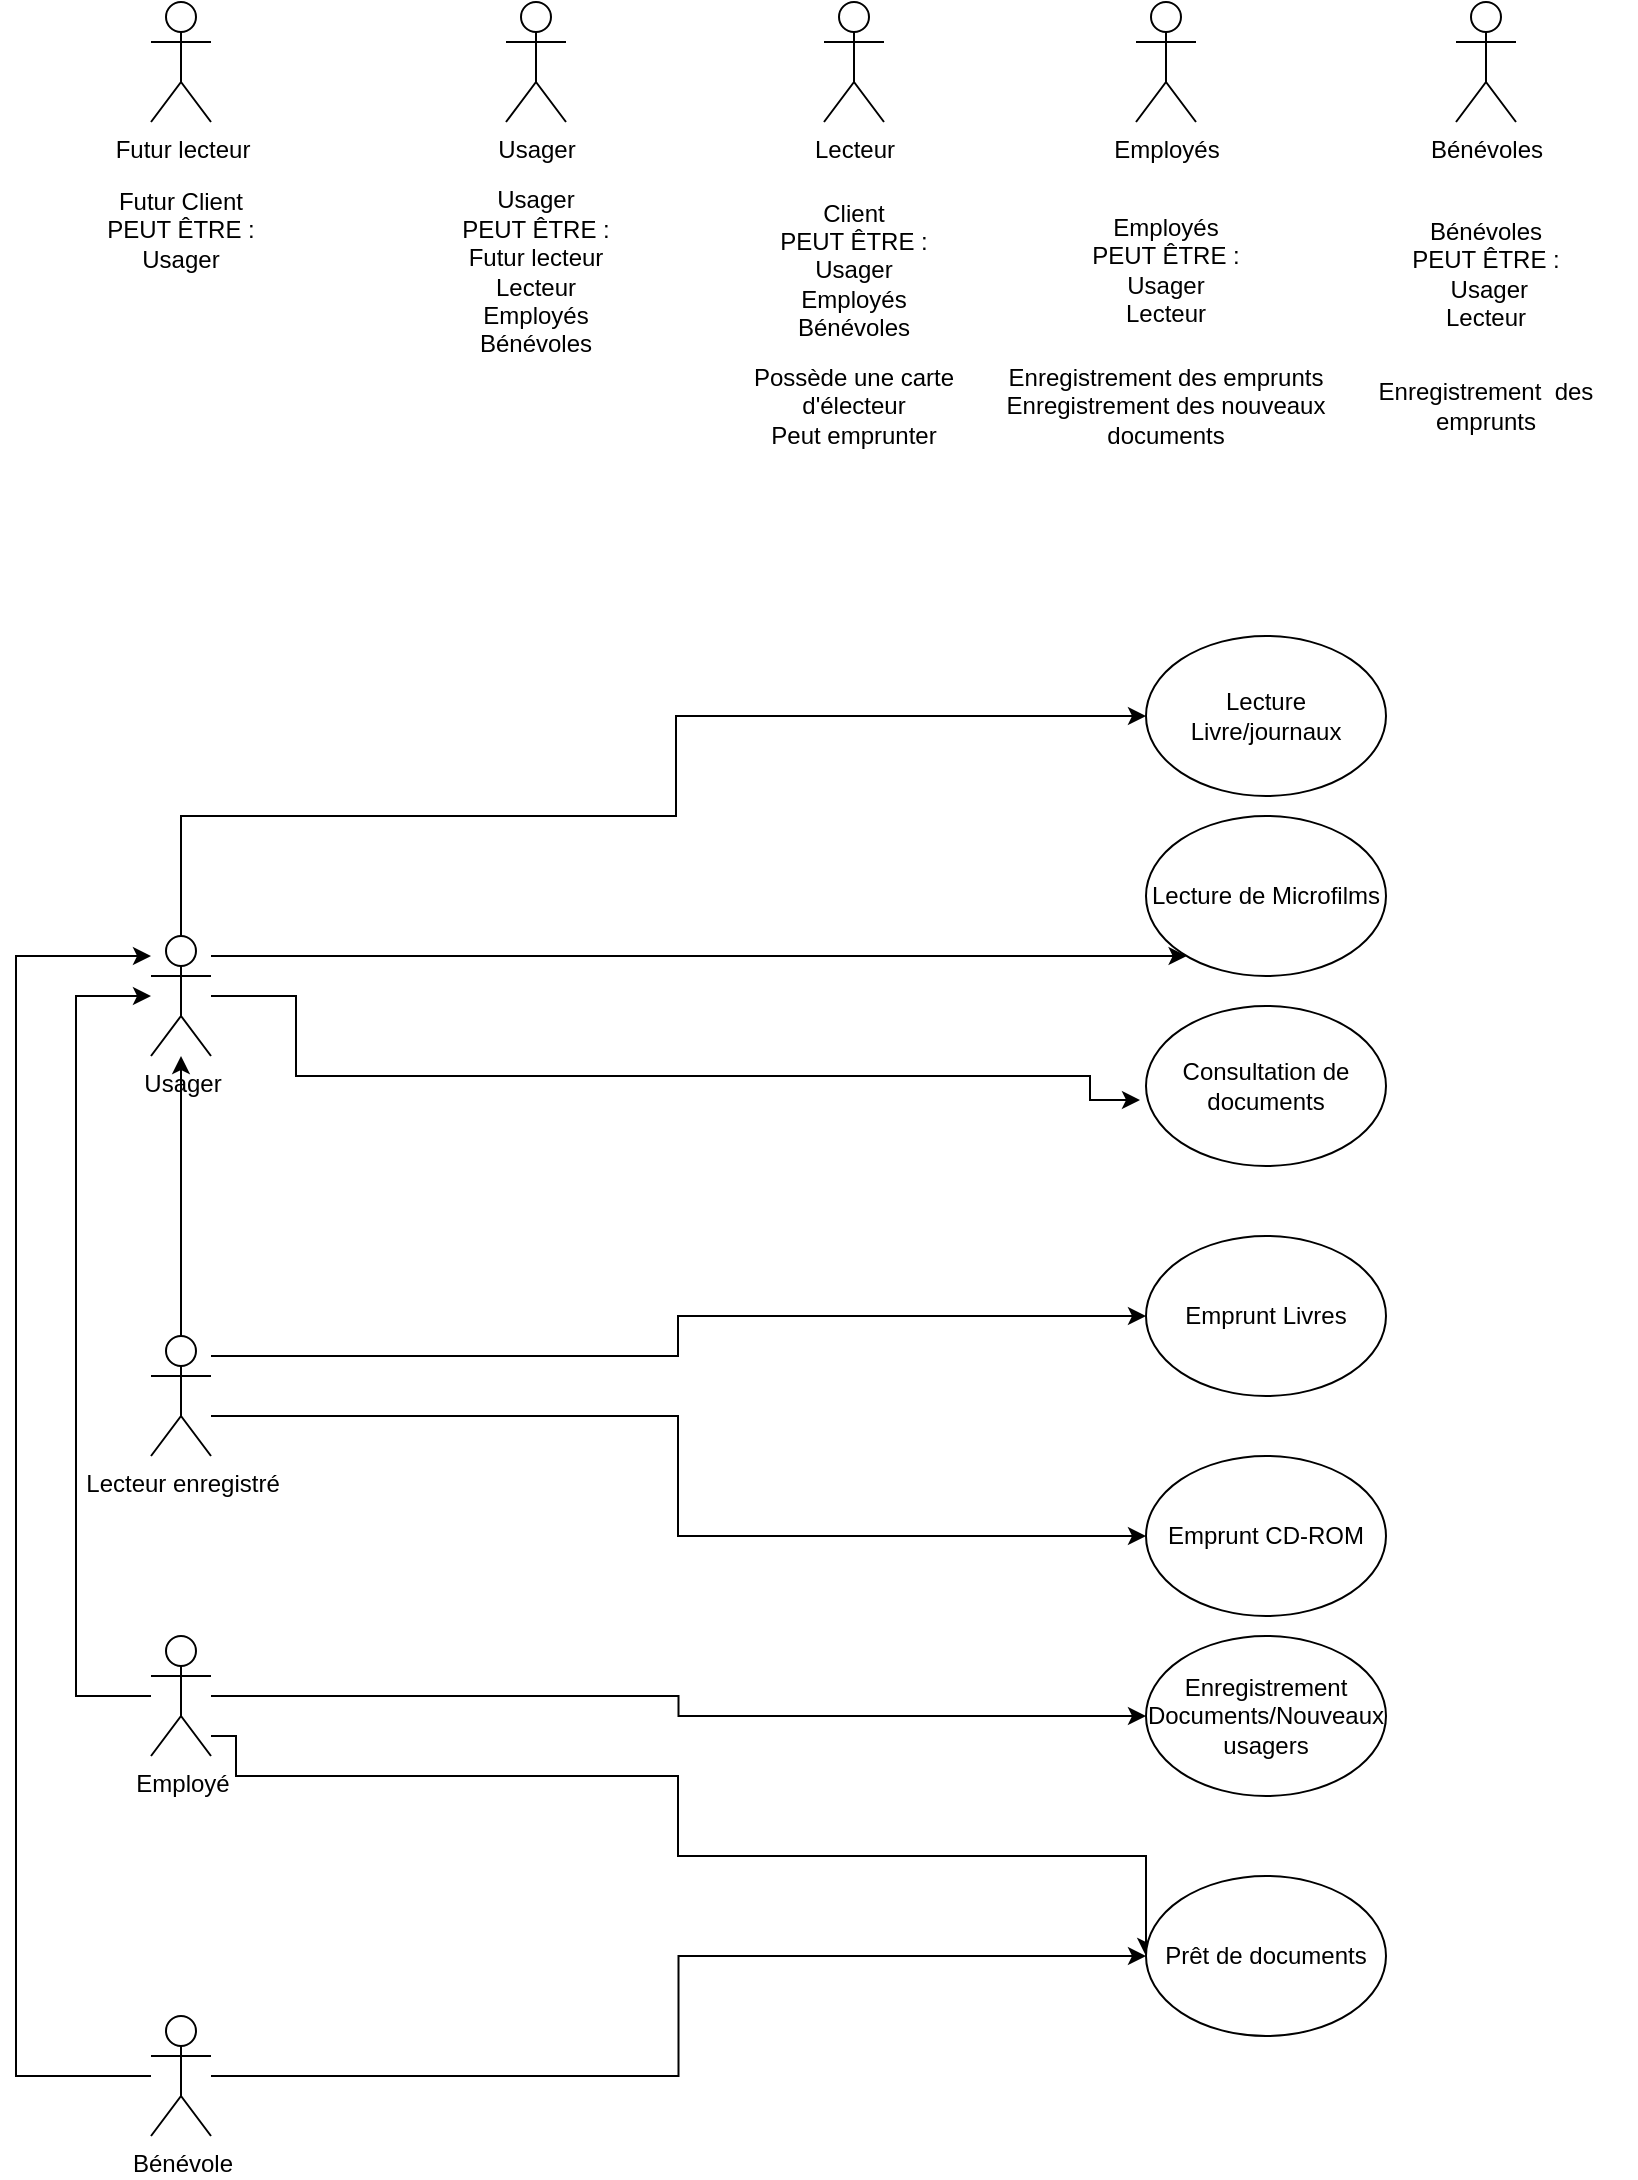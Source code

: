 <mxfile version="19.0.0" type="github" pages="3">
  <diagram id="fm7U9SSoICCijSZEIIOG" name="Page-1">
    <mxGraphModel dx="1038" dy="547" grid="1" gridSize="10" guides="1" tooltips="1" connect="1" arrows="1" fold="1" page="1" pageScale="1" pageWidth="827" pageHeight="1169" math="0" shadow="0">
      <root>
        <mxCell id="0" />
        <mxCell id="1" parent="0" />
        <mxCell id="n0n8YimcOrlQ7607udr9-1" value="Usager&lt;br&gt;" style="shape=umlActor;verticalLabelPosition=bottom;verticalAlign=top;html=1;outlineConnect=0;" parent="1" vertex="1">
          <mxGeometry x="255" y="3" width="30" height="60" as="geometry" />
        </mxCell>
        <mxCell id="n0n8YimcOrlQ7607udr9-6" value="Futur lecteur" style="shape=umlActor;verticalLabelPosition=bottom;verticalAlign=top;html=1;outlineConnect=0;" parent="1" vertex="1">
          <mxGeometry x="77.5" y="3" width="30" height="60" as="geometry" />
        </mxCell>
        <mxCell id="n0n8YimcOrlQ7607udr9-8" value="Lecteur" style="shape=umlActor;verticalLabelPosition=bottom;verticalAlign=top;html=1;outlineConnect=0;" parent="1" vertex="1">
          <mxGeometry x="414" y="3" width="30" height="60" as="geometry" />
        </mxCell>
        <mxCell id="n0n8YimcOrlQ7607udr9-9" value="Employés&lt;br&gt;" style="shape=umlActor;verticalLabelPosition=bottom;verticalAlign=top;html=1;outlineConnect=0;" parent="1" vertex="1">
          <mxGeometry x="570" y="3" width="30" height="60" as="geometry" />
        </mxCell>
        <mxCell id="n0n8YimcOrlQ7607udr9-10" value="Bénévoles&lt;br&gt;" style="shape=umlActor;verticalLabelPosition=bottom;verticalAlign=top;html=1;outlineConnect=0;" parent="1" vertex="1">
          <mxGeometry x="730" y="3" width="30" height="60" as="geometry" />
        </mxCell>
        <mxCell id="n0n8YimcOrlQ7607udr9-12" value="Futur Client&lt;br&gt;PEUT ÊTRE :&lt;br&gt;Usager" style="text;html=1;strokeColor=none;fillColor=none;align=center;verticalAlign=middle;whiteSpace=wrap;rounded=0;" parent="1" vertex="1">
          <mxGeometry x="50" y="102" width="85" height="30" as="geometry" />
        </mxCell>
        <mxCell id="n0n8YimcOrlQ7607udr9-14" value="Usager&lt;br&gt;PEUT ÊTRE :&lt;br&gt;Futur lecteur&lt;br&gt;Lecteur&lt;br&gt;Employés&lt;br&gt;Bénévoles" style="text;html=1;strokeColor=none;fillColor=none;align=center;verticalAlign=middle;whiteSpace=wrap;rounded=0;" parent="1" vertex="1">
          <mxGeometry x="210" y="123" width="120" height="30" as="geometry" />
        </mxCell>
        <mxCell id="n0n8YimcOrlQ7607udr9-15" value="Client&lt;br&gt;PEUT ÊTRE :&lt;br&gt;Usager&lt;br&gt;Employés&lt;br&gt;Bénévoles" style="text;html=1;strokeColor=none;fillColor=none;align=center;verticalAlign=middle;whiteSpace=wrap;rounded=0;" parent="1" vertex="1">
          <mxGeometry x="384" y="122" width="90" height="30" as="geometry" />
        </mxCell>
        <mxCell id="n0n8YimcOrlQ7607udr9-16" value="Employés&lt;br&gt;PEUT ÊTRE :&lt;br&gt;Usager&lt;br&gt;Lecteur" style="text;html=1;strokeColor=none;fillColor=none;align=center;verticalAlign=middle;whiteSpace=wrap;rounded=0;" parent="1" vertex="1">
          <mxGeometry x="540" y="122" width="90" height="30" as="geometry" />
        </mxCell>
        <mxCell id="n0n8YimcOrlQ7607udr9-17" value="Bénévoles&lt;br&gt;PEUT ÊTRE :&lt;br&gt;&amp;nbsp;Usager&lt;br&gt;Lecteur" style="text;html=1;strokeColor=none;fillColor=none;align=center;verticalAlign=middle;whiteSpace=wrap;rounded=0;" parent="1" vertex="1">
          <mxGeometry x="695" y="124" width="100" height="30" as="geometry" />
        </mxCell>
        <mxCell id="n0n8YimcOrlQ7607udr9-19" value="Enregistrement&amp;nbsp; des emprunts" style="text;html=1;strokeColor=none;fillColor=none;align=center;verticalAlign=middle;whiteSpace=wrap;rounded=0;" parent="1" vertex="1">
          <mxGeometry x="670" y="190" width="150" height="30" as="geometry" />
        </mxCell>
        <mxCell id="n0n8YimcOrlQ7607udr9-21" value="Enregistrement des emprunts&lt;br&gt;Enregistrement des nouveaux documents" style="text;html=1;strokeColor=none;fillColor=none;align=center;verticalAlign=middle;whiteSpace=wrap;rounded=0;" parent="1" vertex="1">
          <mxGeometry x="495" y="190" width="180" height="30" as="geometry" />
        </mxCell>
        <mxCell id="n0n8YimcOrlQ7607udr9-22" value="Possède une carte d&#39;électeur&lt;br&gt;Peut emprunter" style="text;html=1;strokeColor=none;fillColor=none;align=center;verticalAlign=middle;whiteSpace=wrap;rounded=0;" parent="1" vertex="1">
          <mxGeometry x="359" y="190" width="140" height="30" as="geometry" />
        </mxCell>
        <mxCell id="n0n8YimcOrlQ7607udr9-25" style="edgeStyle=orthogonalEdgeStyle;rounded=0;orthogonalLoop=1;jettySize=auto;html=1;" parent="1" source="n0n8YimcOrlQ7607udr9-23" target="n0n8YimcOrlQ7607udr9-24" edge="1">
          <mxGeometry relative="1" as="geometry">
            <Array as="points">
              <mxPoint x="93" y="410" />
              <mxPoint x="340" y="410" />
            </Array>
          </mxGeometry>
        </mxCell>
        <mxCell id="n0n8YimcOrlQ7607udr9-27" style="edgeStyle=orthogonalEdgeStyle;rounded=0;orthogonalLoop=1;jettySize=auto;html=1;" parent="1" source="n0n8YimcOrlQ7607udr9-23" target="n0n8YimcOrlQ7607udr9-26" edge="1">
          <mxGeometry relative="1" as="geometry">
            <Array as="points">
              <mxPoint x="150" y="480" />
              <mxPoint x="150" y="480" />
            </Array>
          </mxGeometry>
        </mxCell>
        <mxCell id="n0n8YimcOrlQ7607udr9-35" style="edgeStyle=orthogonalEdgeStyle;rounded=0;orthogonalLoop=1;jettySize=auto;html=1;entryX=-0.025;entryY=0.588;entryDx=0;entryDy=0;entryPerimeter=0;" parent="1" source="n0n8YimcOrlQ7607udr9-23" target="n0n8YimcOrlQ7607udr9-34" edge="1">
          <mxGeometry relative="1" as="geometry">
            <Array as="points">
              <mxPoint x="150" y="500" />
              <mxPoint x="150" y="540" />
              <mxPoint x="547" y="540" />
              <mxPoint x="547" y="552" />
            </Array>
          </mxGeometry>
        </mxCell>
        <mxCell id="n0n8YimcOrlQ7607udr9-23" value="Usager&lt;br&gt;" style="shape=umlActor;verticalLabelPosition=bottom;verticalAlign=top;html=1;outlineConnect=0;" parent="1" vertex="1">
          <mxGeometry x="77.5" y="470" width="30" height="60" as="geometry" />
        </mxCell>
        <mxCell id="n0n8YimcOrlQ7607udr9-24" value="Lecture Livre/journaux" style="ellipse;whiteSpace=wrap;html=1;" parent="1" vertex="1">
          <mxGeometry x="575" y="320" width="120" height="80" as="geometry" />
        </mxCell>
        <mxCell id="n0n8YimcOrlQ7607udr9-26" value="Lecture de Microfilms" style="ellipse;whiteSpace=wrap;html=1;" parent="1" vertex="1">
          <mxGeometry x="575" y="410" width="120" height="80" as="geometry" />
        </mxCell>
        <mxCell id="n0n8YimcOrlQ7607udr9-33" style="edgeStyle=orthogonalEdgeStyle;rounded=0;orthogonalLoop=1;jettySize=auto;html=1;" parent="1" source="n0n8YimcOrlQ7607udr9-30" target="n0n8YimcOrlQ7607udr9-23" edge="1">
          <mxGeometry relative="1" as="geometry" />
        </mxCell>
        <mxCell id="n0n8YimcOrlQ7607udr9-37" style="edgeStyle=orthogonalEdgeStyle;rounded=0;orthogonalLoop=1;jettySize=auto;html=1;" parent="1" source="n0n8YimcOrlQ7607udr9-30" target="n0n8YimcOrlQ7607udr9-36" edge="1">
          <mxGeometry relative="1" as="geometry">
            <Array as="points">
              <mxPoint x="341" y="680" />
              <mxPoint x="341" y="660" />
            </Array>
          </mxGeometry>
        </mxCell>
        <mxCell id="n0n8YimcOrlQ7607udr9-39" style="edgeStyle=orthogonalEdgeStyle;rounded=0;orthogonalLoop=1;jettySize=auto;html=1;entryX=0;entryY=0.5;entryDx=0;entryDy=0;" parent="1" source="n0n8YimcOrlQ7607udr9-30" target="n0n8YimcOrlQ7607udr9-38" edge="1">
          <mxGeometry relative="1" as="geometry">
            <Array as="points">
              <mxPoint x="341" y="710" />
              <mxPoint x="341" y="770" />
            </Array>
          </mxGeometry>
        </mxCell>
        <mxCell id="n0n8YimcOrlQ7607udr9-30" value="Lecteur enregistré&lt;br&gt;" style="shape=umlActor;verticalLabelPosition=bottom;verticalAlign=top;html=1;outlineConnect=0;" parent="1" vertex="1">
          <mxGeometry x="77.5" y="670" width="30" height="60" as="geometry" />
        </mxCell>
        <mxCell id="n0n8YimcOrlQ7607udr9-34" value="Consultation de documents" style="ellipse;whiteSpace=wrap;html=1;" parent="1" vertex="1">
          <mxGeometry x="575" y="505" width="120" height="80" as="geometry" />
        </mxCell>
        <mxCell id="n0n8YimcOrlQ7607udr9-36" value="Emprunt Livres" style="ellipse;whiteSpace=wrap;html=1;" parent="1" vertex="1">
          <mxGeometry x="575" y="620" width="120" height="80" as="geometry" />
        </mxCell>
        <mxCell id="n0n8YimcOrlQ7607udr9-38" value="Emprunt CD-ROM" style="ellipse;whiteSpace=wrap;html=1;" parent="1" vertex="1">
          <mxGeometry x="575" y="730" width="120" height="80" as="geometry" />
        </mxCell>
        <mxCell id="n0n8YimcOrlQ7607udr9-43" style="edgeStyle=orthogonalEdgeStyle;rounded=0;orthogonalLoop=1;jettySize=auto;html=1;" parent="1" source="n0n8YimcOrlQ7607udr9-40" target="n0n8YimcOrlQ7607udr9-23" edge="1">
          <mxGeometry relative="1" as="geometry">
            <Array as="points">
              <mxPoint x="40" y="850" />
              <mxPoint x="40" y="500" />
            </Array>
          </mxGeometry>
        </mxCell>
        <mxCell id="n0n8YimcOrlQ7607udr9-47" style="edgeStyle=orthogonalEdgeStyle;rounded=0;orthogonalLoop=1;jettySize=auto;html=1;" parent="1" source="n0n8YimcOrlQ7607udr9-40" target="n0n8YimcOrlQ7607udr9-46" edge="1">
          <mxGeometry relative="1" as="geometry" />
        </mxCell>
        <mxCell id="n0n8YimcOrlQ7607udr9-49" style="edgeStyle=orthogonalEdgeStyle;rounded=0;orthogonalLoop=1;jettySize=auto;html=1;entryX=0;entryY=0.5;entryDx=0;entryDy=0;" parent="1" source="n0n8YimcOrlQ7607udr9-40" target="n0n8YimcOrlQ7607udr9-48" edge="1">
          <mxGeometry relative="1" as="geometry">
            <Array as="points">
              <mxPoint x="120" y="870" />
              <mxPoint x="120" y="890" />
              <mxPoint x="341" y="890" />
              <mxPoint x="341" y="930" />
              <mxPoint x="575" y="930" />
            </Array>
          </mxGeometry>
        </mxCell>
        <mxCell id="n0n8YimcOrlQ7607udr9-40" value="Employé&lt;br&gt;" style="shape=umlActor;verticalLabelPosition=bottom;verticalAlign=top;html=1;outlineConnect=0;" parent="1" vertex="1">
          <mxGeometry x="77.5" y="820" width="30" height="60" as="geometry" />
        </mxCell>
        <mxCell id="n0n8YimcOrlQ7607udr9-45" style="edgeStyle=orthogonalEdgeStyle;rounded=0;orthogonalLoop=1;jettySize=auto;html=1;" parent="1" source="n0n8YimcOrlQ7607udr9-44" target="n0n8YimcOrlQ7607udr9-23" edge="1">
          <mxGeometry relative="1" as="geometry">
            <Array as="points">
              <mxPoint x="10" y="1040" />
              <mxPoint x="10" y="480" />
            </Array>
          </mxGeometry>
        </mxCell>
        <mxCell id="n0n8YimcOrlQ7607udr9-50" style="edgeStyle=orthogonalEdgeStyle;rounded=0;orthogonalLoop=1;jettySize=auto;html=1;" parent="1" source="n0n8YimcOrlQ7607udr9-44" target="n0n8YimcOrlQ7607udr9-48" edge="1">
          <mxGeometry relative="1" as="geometry" />
        </mxCell>
        <mxCell id="n0n8YimcOrlQ7607udr9-44" value="Bénévole&lt;br&gt;" style="shape=umlActor;verticalLabelPosition=bottom;verticalAlign=top;html=1;outlineConnect=0;" parent="1" vertex="1">
          <mxGeometry x="77.5" y="1010" width="30" height="60" as="geometry" />
        </mxCell>
        <mxCell id="n0n8YimcOrlQ7607udr9-46" value="Enregistrement Documents/Nouveaux usagers" style="ellipse;whiteSpace=wrap;html=1;" parent="1" vertex="1">
          <mxGeometry x="575" y="820" width="120" height="80" as="geometry" />
        </mxCell>
        <mxCell id="n0n8YimcOrlQ7607udr9-48" value="Prêt de documents" style="ellipse;whiteSpace=wrap;html=1;" parent="1" vertex="1">
          <mxGeometry x="575" y="940" width="120" height="80" as="geometry" />
        </mxCell>
      </root>
    </mxGraphModel>
  </diagram>
  <diagram id="nYTC7Yry-wKUuNT8O5nY" name="Page-2">
    <mxGraphModel dx="865" dy="456" grid="1" gridSize="10" guides="1" tooltips="1" connect="1" arrows="1" fold="1" page="1" pageScale="1" pageWidth="827" pageHeight="1169" math="0" shadow="0">
      <root>
        <mxCell id="0" />
        <mxCell id="1" parent="0" />
        <mxCell id="R5ejsQowTAxhP_O6j61L-7" style="edgeStyle=orthogonalEdgeStyle;rounded=0;orthogonalLoop=1;jettySize=auto;html=1;" edge="1" parent="1" source="R5ejsQowTAxhP_O6j61L-2" target="R5ejsQowTAxhP_O6j61L-6">
          <mxGeometry relative="1" as="geometry" />
        </mxCell>
        <mxCell id="R5ejsQowTAxhP_O6j61L-2" value="Usager&lt;br&gt;" style="shape=umlActor;verticalLabelPosition=bottom;verticalAlign=top;html=1;outlineConnect=0;" vertex="1" parent="1">
          <mxGeometry x="70" y="260" width="30" height="60" as="geometry" />
        </mxCell>
        <mxCell id="R5ejsQowTAxhP_O6j61L-11" style="edgeStyle=orthogonalEdgeStyle;rounded=0;orthogonalLoop=1;jettySize=auto;html=1;" edge="1" parent="1" source="R5ejsQowTAxhP_O6j61L-4" target="R5ejsQowTAxhP_O6j61L-9">
          <mxGeometry relative="1" as="geometry">
            <Array as="points">
              <mxPoint x="140" y="570" />
              <mxPoint x="140" y="500" />
            </Array>
          </mxGeometry>
        </mxCell>
        <mxCell id="R5ejsQowTAxhP_O6j61L-12" style="edgeStyle=orthogonalEdgeStyle;rounded=0;orthogonalLoop=1;jettySize=auto;html=1;entryX=0;entryY=0.5;entryDx=0;entryDy=0;" edge="1" parent="1" source="R5ejsQowTAxhP_O6j61L-4" target="R5ejsQowTAxhP_O6j61L-8">
          <mxGeometry relative="1" as="geometry" />
        </mxCell>
        <mxCell id="R5ejsQowTAxhP_O6j61L-13" style="edgeStyle=orthogonalEdgeStyle;rounded=0;orthogonalLoop=1;jettySize=auto;html=1;entryX=0.003;entryY=0.646;entryDx=0;entryDy=0;entryPerimeter=0;" edge="1" parent="1" source="R5ejsQowTAxhP_O6j61L-4" target="R5ejsQowTAxhP_O6j61L-10">
          <mxGeometry relative="1" as="geometry">
            <Array as="points">
              <mxPoint x="140" y="570" />
              <mxPoint x="140" y="672" />
            </Array>
          </mxGeometry>
        </mxCell>
        <mxCell id="R5ejsQowTAxhP_O6j61L-4" value="Bénévole&lt;br&gt;" style="shape=umlActor;verticalLabelPosition=bottom;verticalAlign=top;html=1;outlineConnect=0;" vertex="1" parent="1">
          <mxGeometry x="70" y="540" width="30" height="60" as="geometry" />
        </mxCell>
        <mxCell id="R5ejsQowTAxhP_O6j61L-14" style="edgeStyle=orthogonalEdgeStyle;rounded=0;orthogonalLoop=1;jettySize=auto;html=1;" edge="1" parent="1" source="R5ejsQowTAxhP_O6j61L-5">
          <mxGeometry relative="1" as="geometry">
            <mxPoint x="85" y="600" as="targetPoint" />
          </mxGeometry>
        </mxCell>
        <mxCell id="R5ejsQowTAxhP_O6j61L-15" value="Herite&lt;br&gt;" style="edgeLabel;html=1;align=center;verticalAlign=middle;resizable=0;points=[];" vertex="1" connectable="0" parent="R5ejsQowTAxhP_O6j61L-14">
          <mxGeometry x="-0.168" y="1" relative="1" as="geometry">
            <mxPoint as="offset" />
          </mxGeometry>
        </mxCell>
        <mxCell id="R5ejsQowTAxhP_O6j61L-18" style="edgeStyle=orthogonalEdgeStyle;rounded=0;orthogonalLoop=1;jettySize=auto;html=1;entryX=0;entryY=0.5;entryDx=0;entryDy=0;" edge="1" parent="1" source="R5ejsQowTAxhP_O6j61L-5" target="R5ejsQowTAxhP_O6j61L-16">
          <mxGeometry relative="1" as="geometry" />
        </mxCell>
        <mxCell id="R5ejsQowTAxhP_O6j61L-19" style="edgeStyle=orthogonalEdgeStyle;rounded=0;orthogonalLoop=1;jettySize=auto;html=1;entryX=0;entryY=0.5;entryDx=0;entryDy=0;" edge="1" parent="1" source="R5ejsQowTAxhP_O6j61L-5" target="R5ejsQowTAxhP_O6j61L-17">
          <mxGeometry relative="1" as="geometry" />
        </mxCell>
        <mxCell id="R5ejsQowTAxhP_O6j61L-5" value="Employé&lt;br&gt;" style="shape=umlActor;verticalLabelPosition=bottom;verticalAlign=top;html=1;outlineConnect=0;" vertex="1" parent="1">
          <mxGeometry x="70" y="790" width="30" height="60" as="geometry" />
        </mxCell>
        <mxCell id="R5ejsQowTAxhP_O6j61L-6" value="Consulte la liste des documents&lt;br&gt;" style="ellipse;whiteSpace=wrap;html=1;" vertex="1" parent="1">
          <mxGeometry x="370" y="250" width="120" height="80" as="geometry" />
        </mxCell>
        <mxCell id="R5ejsQowTAxhP_O6j61L-8" value="Gere les emprunts" style="ellipse;whiteSpace=wrap;html=1;" vertex="1" parent="1">
          <mxGeometry x="370" y="530" width="120" height="80" as="geometry" />
        </mxCell>
        <mxCell id="R5ejsQowTAxhP_O6j61L-9" value="Inscrit de nouveaux usagers" style="ellipse;whiteSpace=wrap;html=1;" vertex="1" parent="1">
          <mxGeometry x="370" y="440" width="120" height="80" as="geometry" />
        </mxCell>
        <mxCell id="R5ejsQowTAxhP_O6j61L-10" value="Achat de documents" style="ellipse;whiteSpace=wrap;html=1;" vertex="1" parent="1">
          <mxGeometry x="370" y="620" width="120" height="80" as="geometry" />
        </mxCell>
        <mxCell id="R5ejsQowTAxhP_O6j61L-16" value="Modifie les fiches usagers" style="ellipse;whiteSpace=wrap;html=1;" vertex="1" parent="1">
          <mxGeometry x="370" y="750" width="120" height="80" as="geometry" />
        </mxCell>
        <mxCell id="R5ejsQowTAxhP_O6j61L-17" value="Modifie les fiches documents" style="ellipse;whiteSpace=wrap;html=1;" vertex="1" parent="1">
          <mxGeometry x="370" y="840" width="120" height="80" as="geometry" />
        </mxCell>
      </root>
    </mxGraphModel>
  </diagram>
  <diagram id="JXjafW2GaH_1Q0Z-mwPK" name="Page-3">
    <mxGraphModel dx="1038" dy="547" grid="1" gridSize="10" guides="1" tooltips="1" connect="1" arrows="1" fold="1" page="1" pageScale="1" pageWidth="827" pageHeight="1169" math="0" shadow="0">
      <root>
        <mxCell id="0" />
        <mxCell id="1" parent="0" />
        <mxCell id="WRV-iEUPzYlpDvnzRhqR-2" value="" style="rounded=1;whiteSpace=wrap;html=1;" vertex="1" parent="1">
          <mxGeometry width="820" height="1160" as="geometry" />
        </mxCell>
        <mxCell id="WRV-iEUPzYlpDvnzRhqR-3" value="Cas d&#39;utilisation lors d&#39;un emprunt de livre" style="text;html=1;strokeColor=none;fillColor=none;align=center;verticalAlign=middle;whiteSpace=wrap;rounded=0;" vertex="1" parent="1">
          <mxGeometry x="70" y="10" width="680" height="30" as="geometry" />
        </mxCell>
        <mxCell id="WRV-iEUPzYlpDvnzRhqR-4" value="&lt;div style=&quot;&quot;&gt;&lt;br&gt;&lt;/div&gt;" style="rounded=1;whiteSpace=wrap;html=1;align=left;" vertex="1" parent="1">
          <mxGeometry x="10" y="80" width="800" height="120" as="geometry" />
        </mxCell>
        <mxCell id="WRV-iEUPzYlpDvnzRhqR-5" value="Flux d&#39;évènement" style="text;html=1;strokeColor=none;fillColor=none;align=center;verticalAlign=middle;whiteSpace=wrap;rounded=0;" vertex="1" parent="1">
          <mxGeometry x="20" y="50" width="150" height="30" as="geometry" />
        </mxCell>
        <mxCell id="WRV-iEUPzYlpDvnzRhqR-6" value="&lt;u&gt;&lt;b&gt;Conditions :&lt;br&gt;&lt;/b&gt;&lt;/u&gt;L&#39;usage est inscrit et à une carte de lecteur.&lt;br&gt;Le document choisi doit être un CD-ROM ou un livre&lt;br&gt;Les emprunts sont géré par les employés et les bénévoles.&lt;br&gt;&lt;u style=&quot;font-weight: bold;&quot;&gt;Résultats :&lt;/u&gt;&lt;br&gt;Une fiche d&#39;emprunt est crée et lié a un usager et un livre/CD-ROM&lt;br&gt;La fiche client est mis a jour" style="text;html=1;strokeColor=none;fillColor=none;align=left;verticalAlign=middle;whiteSpace=wrap;rounded=0;" vertex="1" parent="1">
          <mxGeometry x="30" y="80" width="690" height="110" as="geometry" />
        </mxCell>
        <mxCell id="WRV-iEUPzYlpDvnzRhqR-7" value="" style="rounded=1;whiteSpace=wrap;html=1;" vertex="1" parent="1">
          <mxGeometry x="10" y="240" width="800" height="130" as="geometry" />
        </mxCell>
        <mxCell id="WRV-iEUPzYlpDvnzRhqR-8" value="Flot nominal" style="text;html=1;strokeColor=none;fillColor=none;align=center;verticalAlign=middle;whiteSpace=wrap;rounded=0;" vertex="1" parent="1">
          <mxGeometry x="30" y="210" width="130" height="30" as="geometry" />
        </mxCell>
        <mxCell id="WRV-iEUPzYlpDvnzRhqR-9" value="&lt;p style=&quot;line-height: 1.7;&quot;&gt;L&#39;employé/Bénévole recherche la fiche du client.&lt;br&gt;Le système lui affiches la fiche du client.&lt;br&gt;L&#39;employé/Bénévole vérifie si l&#39;usager peut emprunter.&lt;br&gt;L&#39;employé/Bénévole vérifie si l&#39;usager à une carte de lecteur.&lt;br&gt;Il crée alors une fiche d&#39;emprunt qui sera lié au livre et à l&#39;usager.&lt;/p&gt;" style="text;html=1;strokeColor=none;fillColor=none;align=left;verticalAlign=middle;whiteSpace=wrap;rounded=0;spacingTop=2;" vertex="1" parent="1">
          <mxGeometry x="30" y="240" width="770" height="130" as="geometry" />
        </mxCell>
        <mxCell id="WRV-iEUPzYlpDvnzRhqR-10" value="Flot alternatifs" style="text;html=1;strokeColor=none;fillColor=none;align=center;verticalAlign=middle;whiteSpace=wrap;rounded=0;" vertex="1" parent="1">
          <mxGeometry x="20" y="380" width="150" height="30" as="geometry" />
        </mxCell>
        <mxCell id="WRV-iEUPzYlpDvnzRhqR-11" value="" style="rounded=1;whiteSpace=wrap;html=1;" vertex="1" parent="1">
          <mxGeometry x="10" y="410" width="800" height="260" as="geometry" />
        </mxCell>
        <mxCell id="WRV-iEUPzYlpDvnzRhqR-12" value="&lt;b&gt;&lt;u&gt;L&#39;usager n&#39;est pas enregistré :&amp;nbsp;&lt;br&gt;&lt;br&gt;&lt;/u&gt;&lt;/b&gt;L&#39;employé enregistre alors le client et lui crée une carte de lecteur&lt;br&gt;//&amp;nbsp;Une fois cette action menée, le déroulement pour l&#39;emprunt peut reprendre //&lt;br&gt;&lt;br&gt;&lt;b&gt;&lt;u&gt;L&#39;usager ne peux pas emprunter (trop d&#39;emprunt) :&lt;br&gt;&lt;br&gt;&lt;/u&gt;&lt;/b&gt;L&#39;employé arrête alors l&#39;emprunt et avertit l&#39;usager.&lt;br&gt;L&#39;usager doit donc rendre au moins un livre.&lt;br&gt;//&amp;nbsp;Une fois cette action menée, le déroulement pour l&#39;emprunt peut reprendre //&lt;br&gt;&lt;br&gt;&lt;b&gt;&lt;u&gt;L&#39;usager n&#39;a plus ses données a jour :&lt;br&gt;&lt;br&gt;&lt;/u&gt;&lt;/b&gt;L&#39;employé passe en revu les données désuètes.&lt;br&gt;L&#39;employé met a jour la fiche client avec les coordonnées mis a jour.&lt;br&gt;//&amp;nbsp;Une fois cette action menée, le déroulement pour l&#39;emprunt peut reprendre //" style="text;html=1;strokeColor=none;fillColor=none;align=left;verticalAlign=middle;whiteSpace=wrap;rounded=0;" vertex="1" parent="1">
          <mxGeometry x="30" y="410" width="750" height="240" as="geometry" />
        </mxCell>
      </root>
    </mxGraphModel>
  </diagram>
</mxfile>
